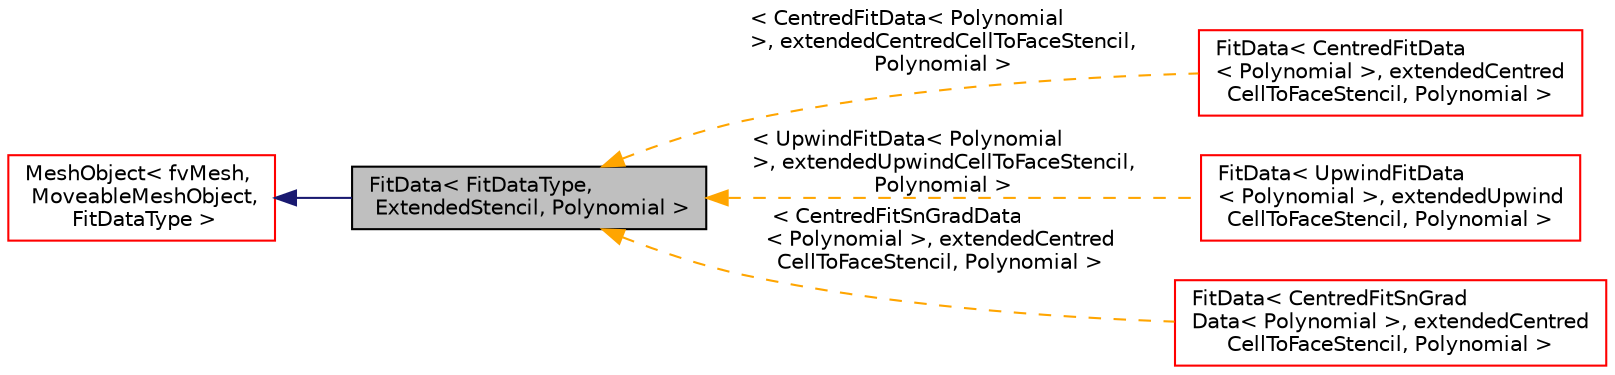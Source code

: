 digraph "FitData&lt; FitDataType, ExtendedStencil, Polynomial &gt;"
{
  bgcolor="transparent";
  edge [fontname="Helvetica",fontsize="10",labelfontname="Helvetica",labelfontsize="10"];
  node [fontname="Helvetica",fontsize="10",shape=record];
  rankdir="LR";
  Node0 [label="FitData\< FitDataType,\l ExtendedStencil, Polynomial \>",height=0.2,width=0.4,color="black", fillcolor="grey75", style="filled", fontcolor="black"];
  Node1 -> Node0 [dir="back",color="midnightblue",fontsize="10",style="solid",fontname="Helvetica"];
  Node1 [label="MeshObject\< fvMesh,\l MoveableMeshObject,\l FitDataType \>",height=0.2,width=0.4,color="red",URL="$a28289.html"];
  Node0 -> Node15 [dir="back",color="orange",fontsize="10",style="dashed",label=" \< CentredFitData\< Polynomial\l \>, extendedCentredCellToFaceStencil,\l Polynomial \>" ,fontname="Helvetica"];
  Node15 [label="FitData\< CentredFitData\l\< Polynomial \>, extendedCentred\lCellToFaceStencil, Polynomial \>",height=0.2,width=0.4,color="red",URL="$a24001.html"];
  Node0 -> Node17 [dir="back",color="orange",fontsize="10",style="dashed",label=" \< UpwindFitData\< Polynomial\l \>, extendedUpwindCellToFaceStencil,\l Polynomial \>" ,fontname="Helvetica"];
  Node17 [label="FitData\< UpwindFitData\l\< Polynomial \>, extendedUpwind\lCellToFaceStencil, Polynomial \>",height=0.2,width=0.4,color="red",URL="$a24001.html"];
  Node0 -> Node19 [dir="back",color="orange",fontsize="10",style="dashed",label=" \< CentredFitSnGradData\l\< Polynomial \>, extendedCentred\lCellToFaceStencil, Polynomial \>" ,fontname="Helvetica"];
  Node19 [label="FitData\< CentredFitSnGrad\lData\< Polynomial \>, extendedCentred\lCellToFaceStencil, Polynomial \>",height=0.2,width=0.4,color="red",URL="$a24001.html"];
}
